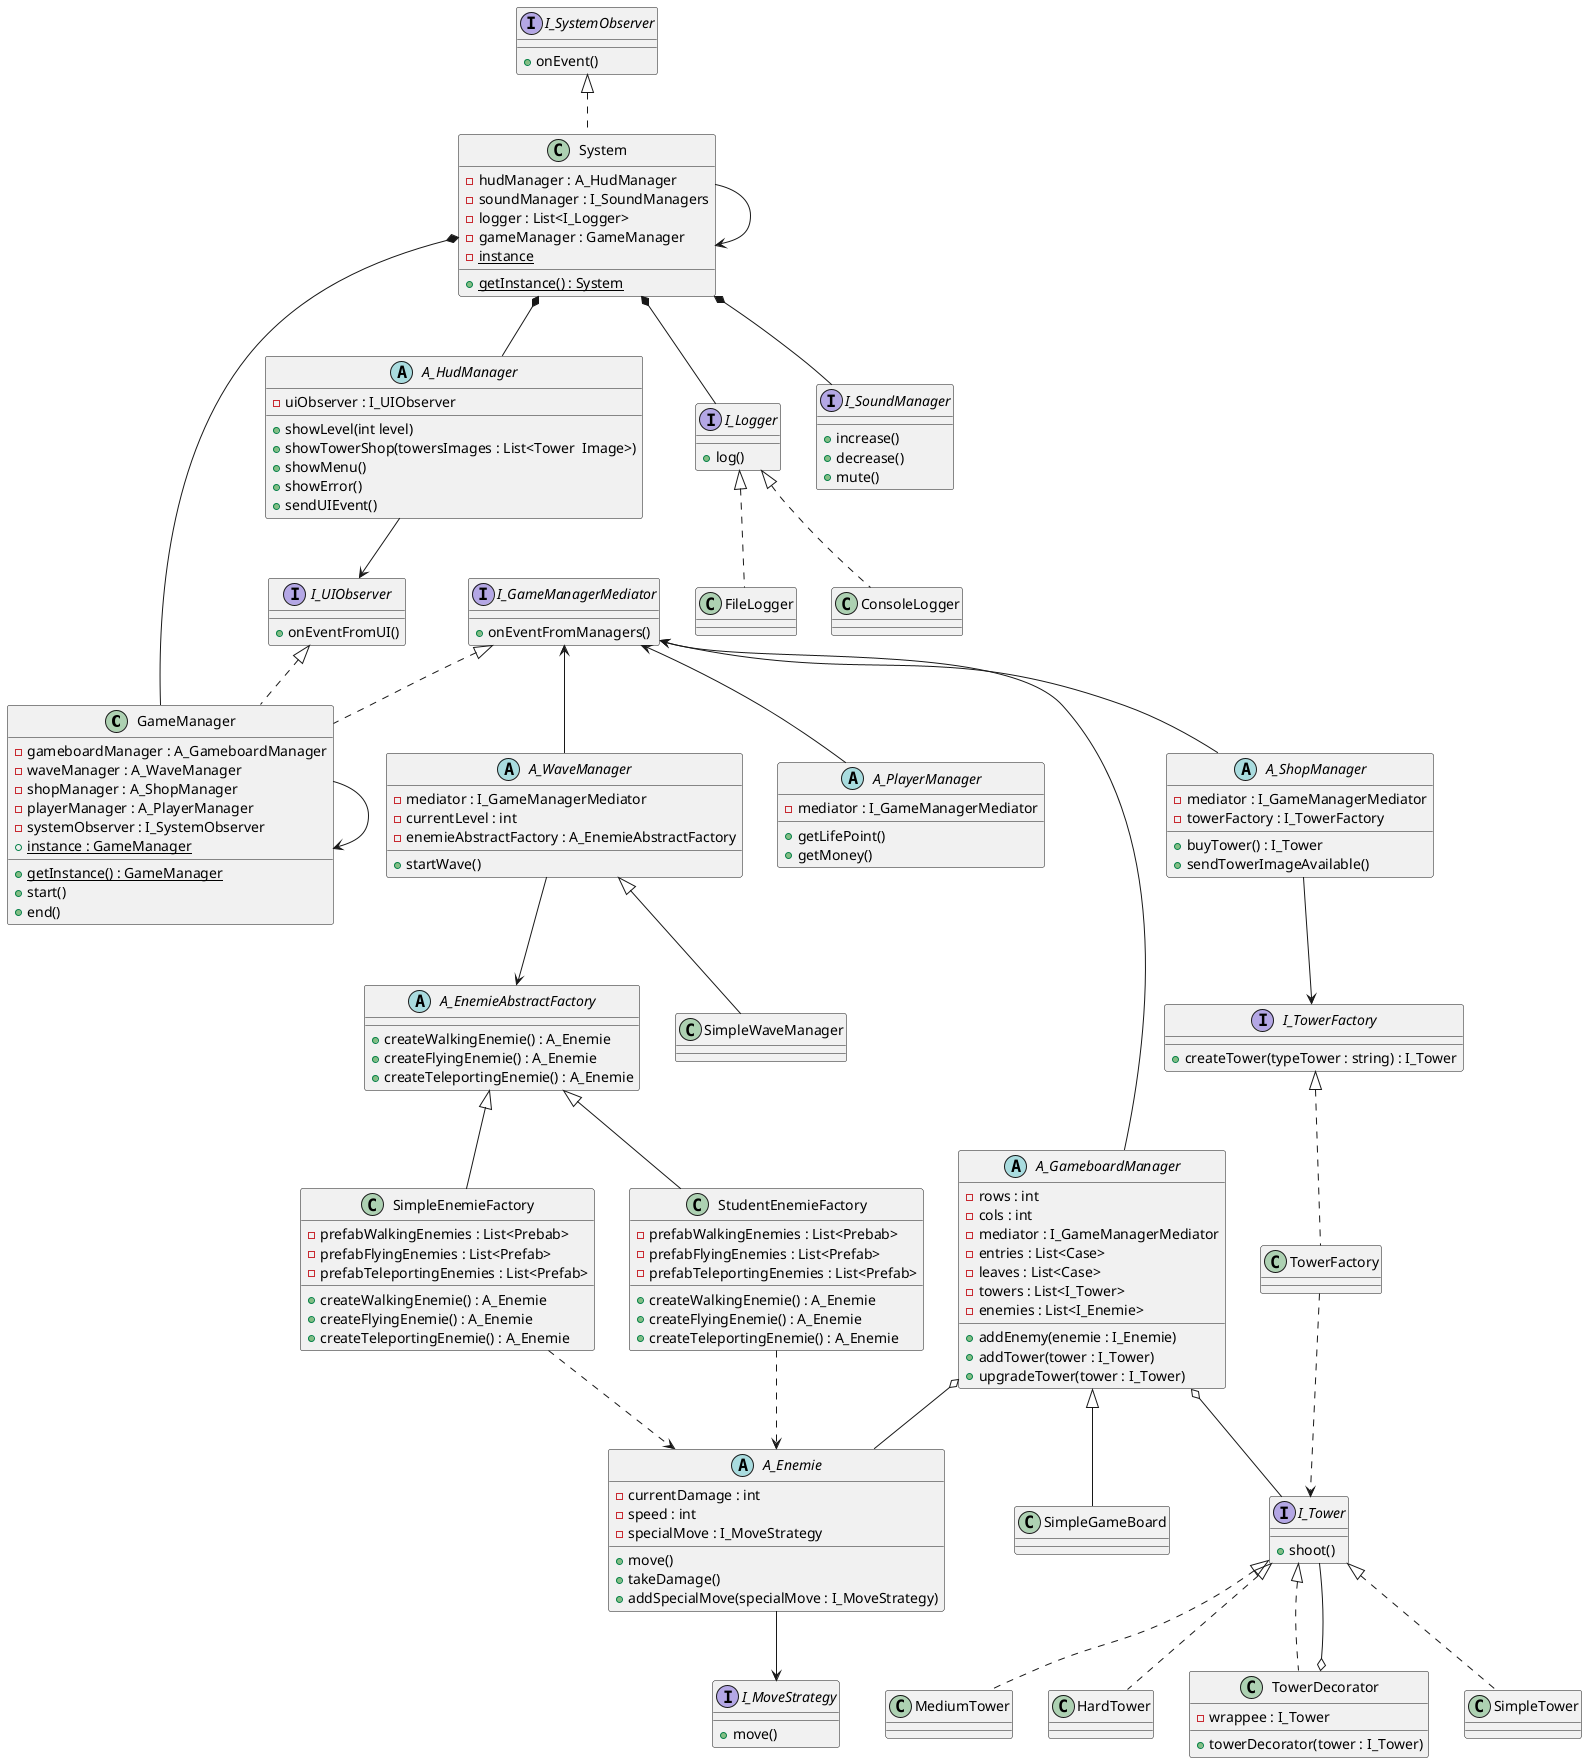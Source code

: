 @startuml "tower_defense_uml"

/' left to right direction '/
/' skinparam linetype ortho '/
/' skinparam linetype polyline '/

class GameManager implements I_UIObserver, I_GameManagerMediator {
    - gameboardManager : A_GameboardManager
    - waveManager : A_WaveManager
    - shopManager : A_ShopManager
    - playerManager : A_PlayerManager
    - systemObserver : I_SystemObserver
    + {static} instance : GameManager
    + {static} getInstance() : GameManager
    + start()
    + end()
}

GameManager --> GameManager

class System implements I_SystemObserver {
    - hudManager : A_HudManager
    - soundManager : I_SoundManagers
    - logger : List<I_Logger>
    - gameManager : GameManager
    - {static} instance

    + {static} getInstance() : System
}

System --> System

interface I_Logger {
    + log()
}

class FileLogger implements I_Logger {
}

class ConsoleLogger implements I_Logger {
}

' note left of GameManager
'     Orchestre le cycle de vie du jeu en
'     coordonnant les différents gestionnaires
'     nécessaires au fonctionnement du TowerDefense.
' end note

abstract class A_GameboardManager  {
    - rows : int
    - cols : int
    - mediator : I_GameManagerMediator
    - entries : List<Case>
    - leaves : List<Case>
    - towers : List<I_Tower>
    - enemies : List<I_Enemie>
    + addEnemy(enemie : I_Enemie)
    + addTower(tower : I_Tower)
    + upgradeTower(tower : I_Tower)
}

A_GameboardManager o-- I_Tower
TowerDecorator o-- I_Tower
/' A_GameboardManager *-- TowerDecorator '/
/' A_GameboardManager --> TowerDecorator '/

abstract class A_WaveManager  {
    - mediator : I_GameManagerMediator
    - currentLevel : int
    - enemieAbstractFactory : A_EnemieAbstractFactory
    + startWave()
}

abstract class A_EnemieAbstractFactory {
    + createWalkingEnemie() : A_Enemie
    + createFlyingEnemie() : A_Enemie
    + createTeleportingEnemie() : A_Enemie
}

A_WaveManager --> A_EnemieAbstractFactory
A_WaveManager <|-- SimpleWaveManager

class StudentEnemieFactory extends A_EnemieAbstractFactory {
    - prefabWalkingEnemies : List<Prebab>
    - prefabFlyingEnemies : List<Prefab>
    - prefabTeleportingEnemies : List<Prefab>
    + createWalkingEnemie() : A_Enemie
    + createFlyingEnemie() : A_Enemie
    + createTeleportingEnemie() : A_Enemie
}

StudentEnemieFactory ..> A_Enemie

class SimpleEnemieFactory extends A_EnemieAbstractFactory {
    - prefabWalkingEnemies : List<Prebab>
    - prefabFlyingEnemies : List<Prefab>
    - prefabTeleportingEnemies : List<Prefab>
    + createWalkingEnemie() : A_Enemie
    + createFlyingEnemie() : A_Enemie
    + createTeleportingEnemie() : A_Enemie
}

SimpleEnemieFactory ..> A_Enemie

abstract class A_ShopManager {
    - mediator : I_GameManagerMediator
    - towerFactory : I_TowerFactory
    + buyTower() : I_Tower
    + sendTowerImageAvailable()
}

abstract class A_PlayerManager  {
    - mediator : I_GameManagerMediator
    + getLifePoint()
    + getMoney()
}

class TowerFactory implements I_TowerFactory {

}

A_ShopManager --> I_TowerFactory

abstract class A_HudManager {
    - uiObserver : I_UIObserver
    + showLevel(int level)
    + showTowerShop(towersImages : List<Tower  Image>)
    + showMenu()
    + showError()
    + sendUIEvent()
}

interface I_TowerFactory {
    + createTower(typeTower : string) : I_Tower
}

interface I_SoundManager {
    + increase()
    + decrease()
    + mute()
}

interface I_SystemObserver {
    + onEvent()
}

interface I_UIObserver {
    + onEventFromUI()
}

interface I_GameManagerMediator {
    + onEventFromManagers()
}

/' GameManager o-- A_GameboardManager
GameManager o-- A_WaveManager
GameManager o-- A_ShopManager
GameManager o-- A_PlayerManager
GameManager o-- I_SystemObserver '/

System *-- A_HudManager
System *-- I_SoundManager
System *-- I_Logger
System *-- GameManager

A_HudManager --> I_UIObserver

I_GameManagerMediator <-- A_GameboardManager
I_GameManagerMediator <-- A_PlayerManager
I_GameManagerMediator <-- A_WaveManager
I_GameManagerMediator <-- A_ShopManager

/' A_GameboardManager o-- I_Tower '/
A_GameboardManager o-- A_Enemie

TowerFactory ..> I_Tower

interface I_Tower {
    + shoot()
}

class SimpleTower implements I_Tower {
    
}

class MediumTower implements I_Tower {
    
}

class HardTower implements I_Tower {
    
}

class TowerDecorator implements I_Tower {
    - wrappee : I_Tower
    + towerDecorator(tower : I_Tower)
}

interface I_MoveStrategy {
    + move()
}

abstract class A_Enemie {
    - currentDamage : int
    - speed : int
    - specialMove : I_MoveStrategy
    + move()
    + takeDamage()
    + addSpecialMove(specialMove : I_MoveStrategy)
}

A_Enemie --> I_MoveStrategy

class SimpleGameBoard extends A_GameboardManager {

}

@enduml